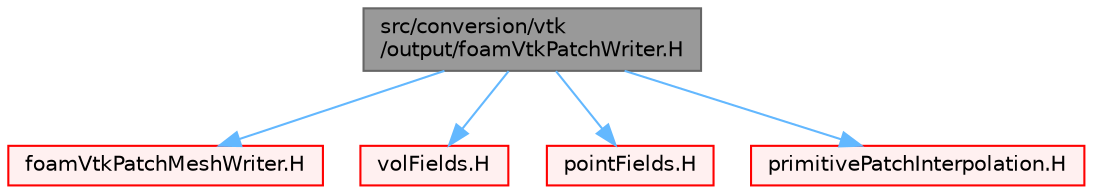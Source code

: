 digraph "src/conversion/vtk/output/foamVtkPatchWriter.H"
{
 // LATEX_PDF_SIZE
  bgcolor="transparent";
  edge [fontname=Helvetica,fontsize=10,labelfontname=Helvetica,labelfontsize=10];
  node [fontname=Helvetica,fontsize=10,shape=box,height=0.2,width=0.4];
  Node1 [id="Node000001",label="src/conversion/vtk\l/output/foamVtkPatchWriter.H",height=0.2,width=0.4,color="gray40", fillcolor="grey60", style="filled", fontcolor="black",tooltip=" "];
  Node1 -> Node2 [id="edge1_Node000001_Node000002",color="steelblue1",style="solid",tooltip=" "];
  Node2 [id="Node000002",label="foamVtkPatchMeshWriter.H",height=0.2,width=0.4,color="red", fillcolor="#FFF0F0", style="filled",URL="$foamVtkPatchMeshWriter_8H.html",tooltip=" "];
  Node1 -> Node291 [id="edge2_Node000001_Node000291",color="steelblue1",style="solid",tooltip=" "];
  Node291 [id="Node000291",label="volFields.H",height=0.2,width=0.4,color="red", fillcolor="#FFF0F0", style="filled",URL="$volFields_8H.html",tooltip=" "];
  Node1 -> Node391 [id="edge3_Node000001_Node000391",color="steelblue1",style="solid",tooltip=" "];
  Node391 [id="Node000391",label="pointFields.H",height=0.2,width=0.4,color="red", fillcolor="#FFF0F0", style="filled",URL="$pointFields_8H.html",tooltip=" "];
  Node1 -> Node401 [id="edge4_Node000001_Node000401",color="steelblue1",style="solid",tooltip=" "];
  Node401 [id="Node000401",label="primitivePatchInterpolation.H",height=0.2,width=0.4,color="red", fillcolor="#FFF0F0", style="filled",URL="$primitivePatchInterpolation_8H.html",tooltip=" "];
}
